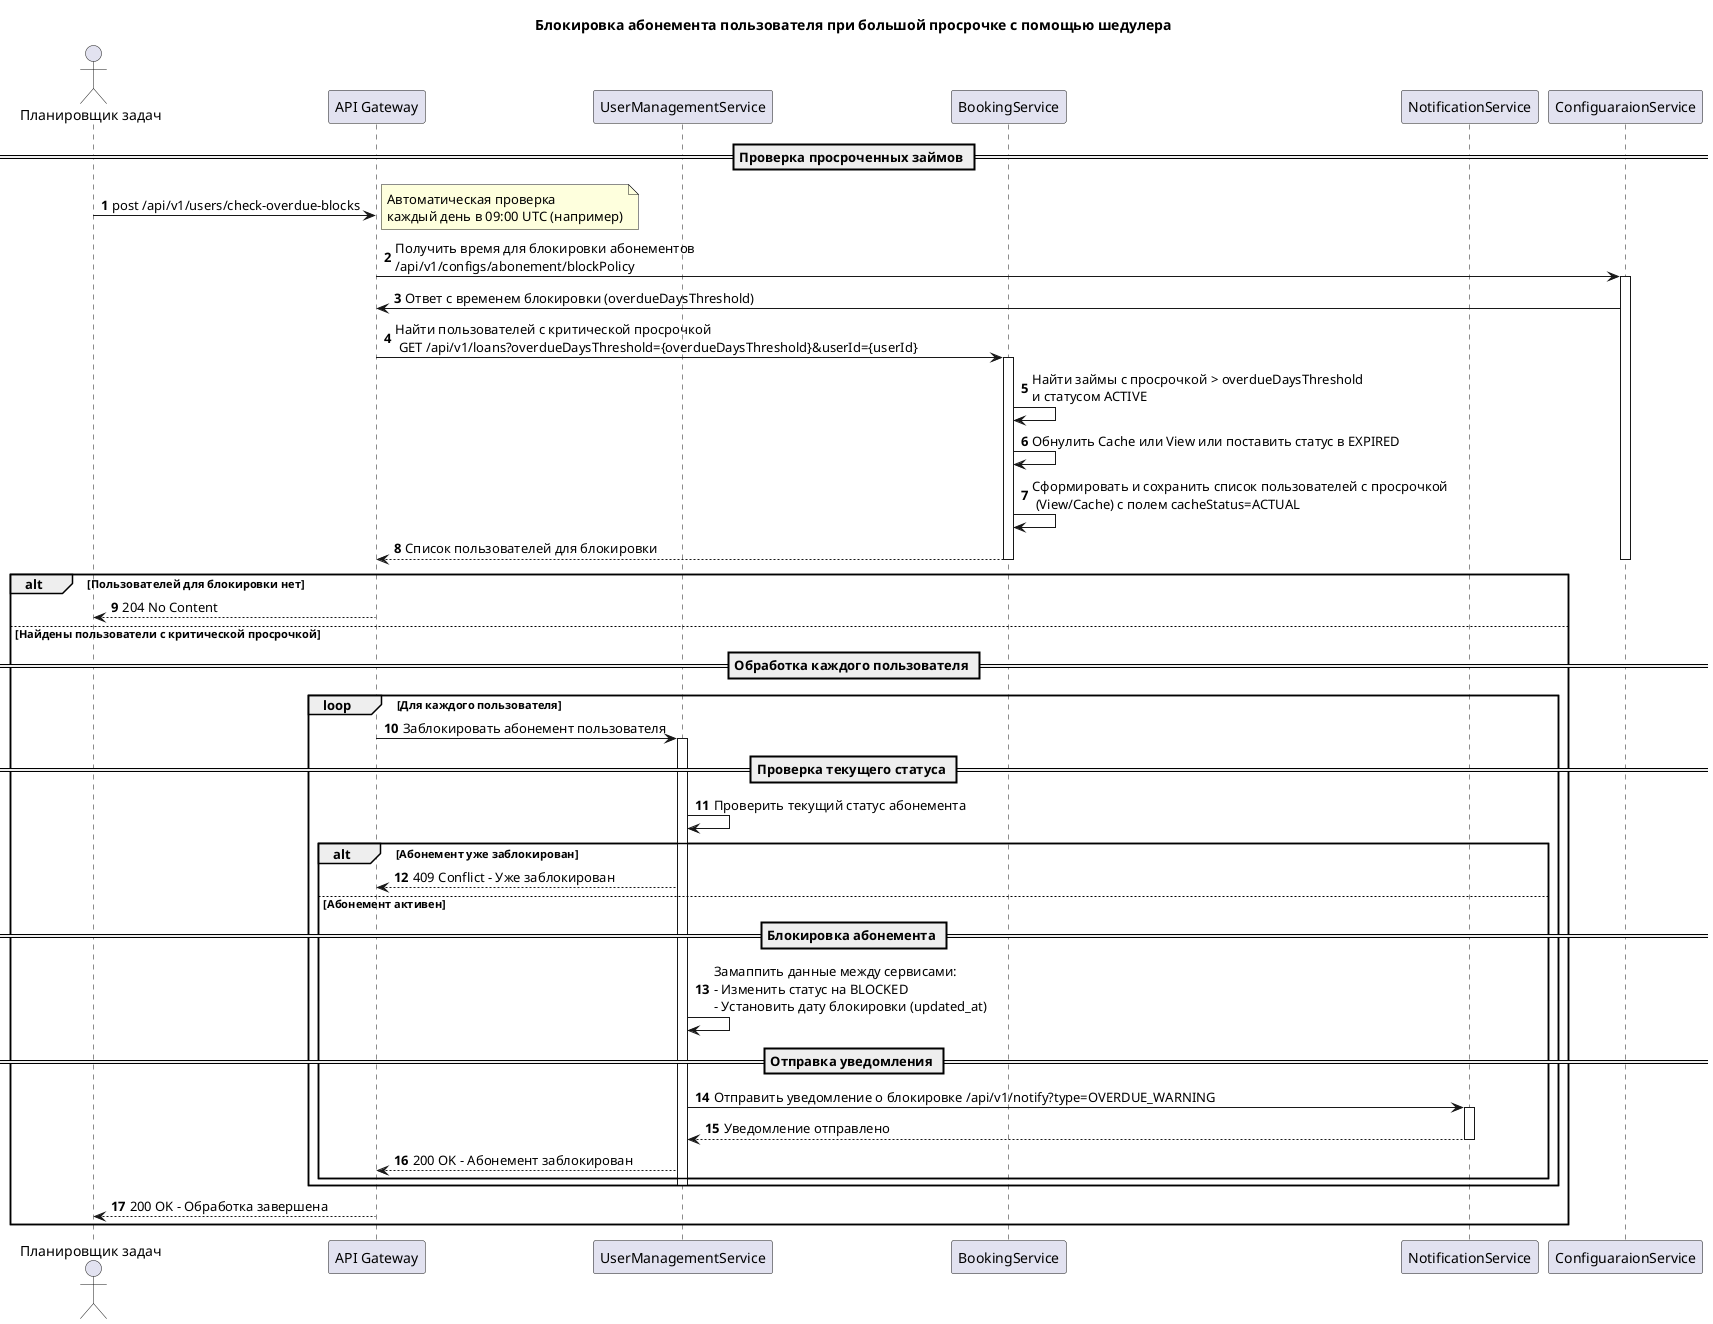 @startuml Block User Abonement Sequence Diagram

title Блокировка абонемента пользователя при большой просрочке с помощью шедулера

actor "Планировщик задач" as Scheduler
participant "API Gateway" as Gateway
participant "UserManagementService" as UMS
participant "BookingService" as Booking
participant "NotificationService" as Notification

autonumber
== Проверка просроченных займов ==
Scheduler -> Gateway: post /api/v1/users/check-overdue-blocks
note right: Автоматическая проверка\nкаждый день в 09:00 UTC (например)
Gateway -> ConfiguaraionService: Получить время для блокировки абонементов \n/api/v1/configs/abonement/blockPolicy
activate ConfiguaraionService
ConfiguaraionService -> Gateway: Ответ с временем блокировки (overdueDaysThreshold)
Gateway -> Booking: Найти пользователей с критической просрочкой\n GET /api/v1/loans?overdueDaysThreshold={overdueDaysThreshold}&userId={userId}
activate Booking
Booking -> Booking: Найти займы с просрочкой > overdueDaysThreshold \nи статусом ACTIVE
Booking -> Booking: Обнулить Cache или View или поставить статус в EXPIRED
Booking -> Booking: Сформировать и сохранить список пользователей с просрочкой\n (View/Cache) с полем cacheStatus=ACTUAL
Booking --> Gateway: Список пользователей для блокировки
deactivate Booking
deactivate ConfiguaraionService

alt Пользователей для блокировки нет
    Gateway --> Scheduler: 204 No Content
else Найдены пользователи с критической просрочкой
    == Обработка каждого пользователя ==
    loop Для каждого пользователя
        Gateway -> UMS: Заблокировать абонемент пользователя
        activate UMS
        
        == Проверка текущего статуса ==
        UMS -> UMS: Проверить текущий статус абонемента
        
        alt Абонемент уже заблокирован
            UMS --> Gateway: 409 Conflict - Уже заблокирован
        else Абонемент активен
            == Блокировка абонемента ==
            UMS -> UMS: Замаппить данные между сервисами:\n- Изменить статус на BLOCKED\n- Установить дату блокировки (updated_at)
            
            
            == Отправка уведомления ==
            UMS -> Notification: Отправить уведомление о блокировке /api/v1/notify?type=OVERDUE_WARNING
            activate Notification
            Notification --> UMS: Уведомление отправлено
            deactivate Notification
            
            UMS --> Gateway: 200 OK - Абонемент заблокирован
        end
        deactivate UMS
    end
    
    Gateway --> Scheduler: 200 OK - Обработка завершена
end